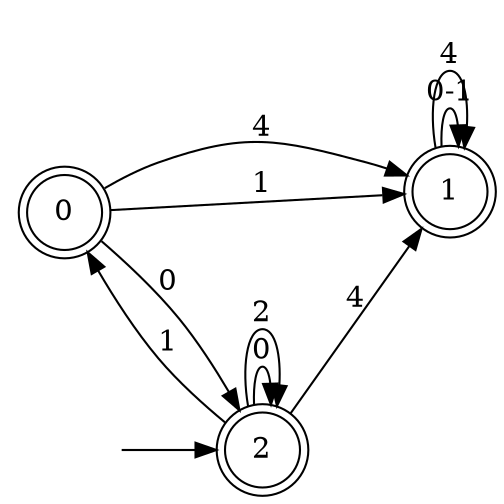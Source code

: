 digraph Automaton {
  rankdir = LR;
0 [shape=doublecircle]; 
  0 -> 2 [label="0"];
  0 -> 1 [label="4"];
  0 -> 1 [label="1"];
1 [shape=doublecircle]; 
  1 -> 1 [label="0-1"];
  1 -> 1 [label="4"];
2 [shape=doublecircle]; 
  initial [shape=plaintext,label=""];
  initial -> 2
  2 -> 2 [label="0"];
  2 -> 1 [label="4"];
  2 -> 0 [label="1"];
  2 -> 2 [label="2"];
}

